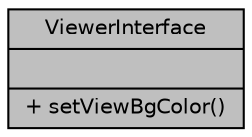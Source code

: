digraph "ViewerInterface"
{
  edge [fontname="Helvetica",fontsize="10",labelfontname="Helvetica",labelfontsize="10"];
  node [fontname="Helvetica",fontsize="10",shape=record];
  Node1 [label="{ViewerInterface\n||+ setViewBgColor()\l}",height=0.2,width=0.4,color="black", fillcolor="grey75", style="filled", fontcolor="black"];
}
